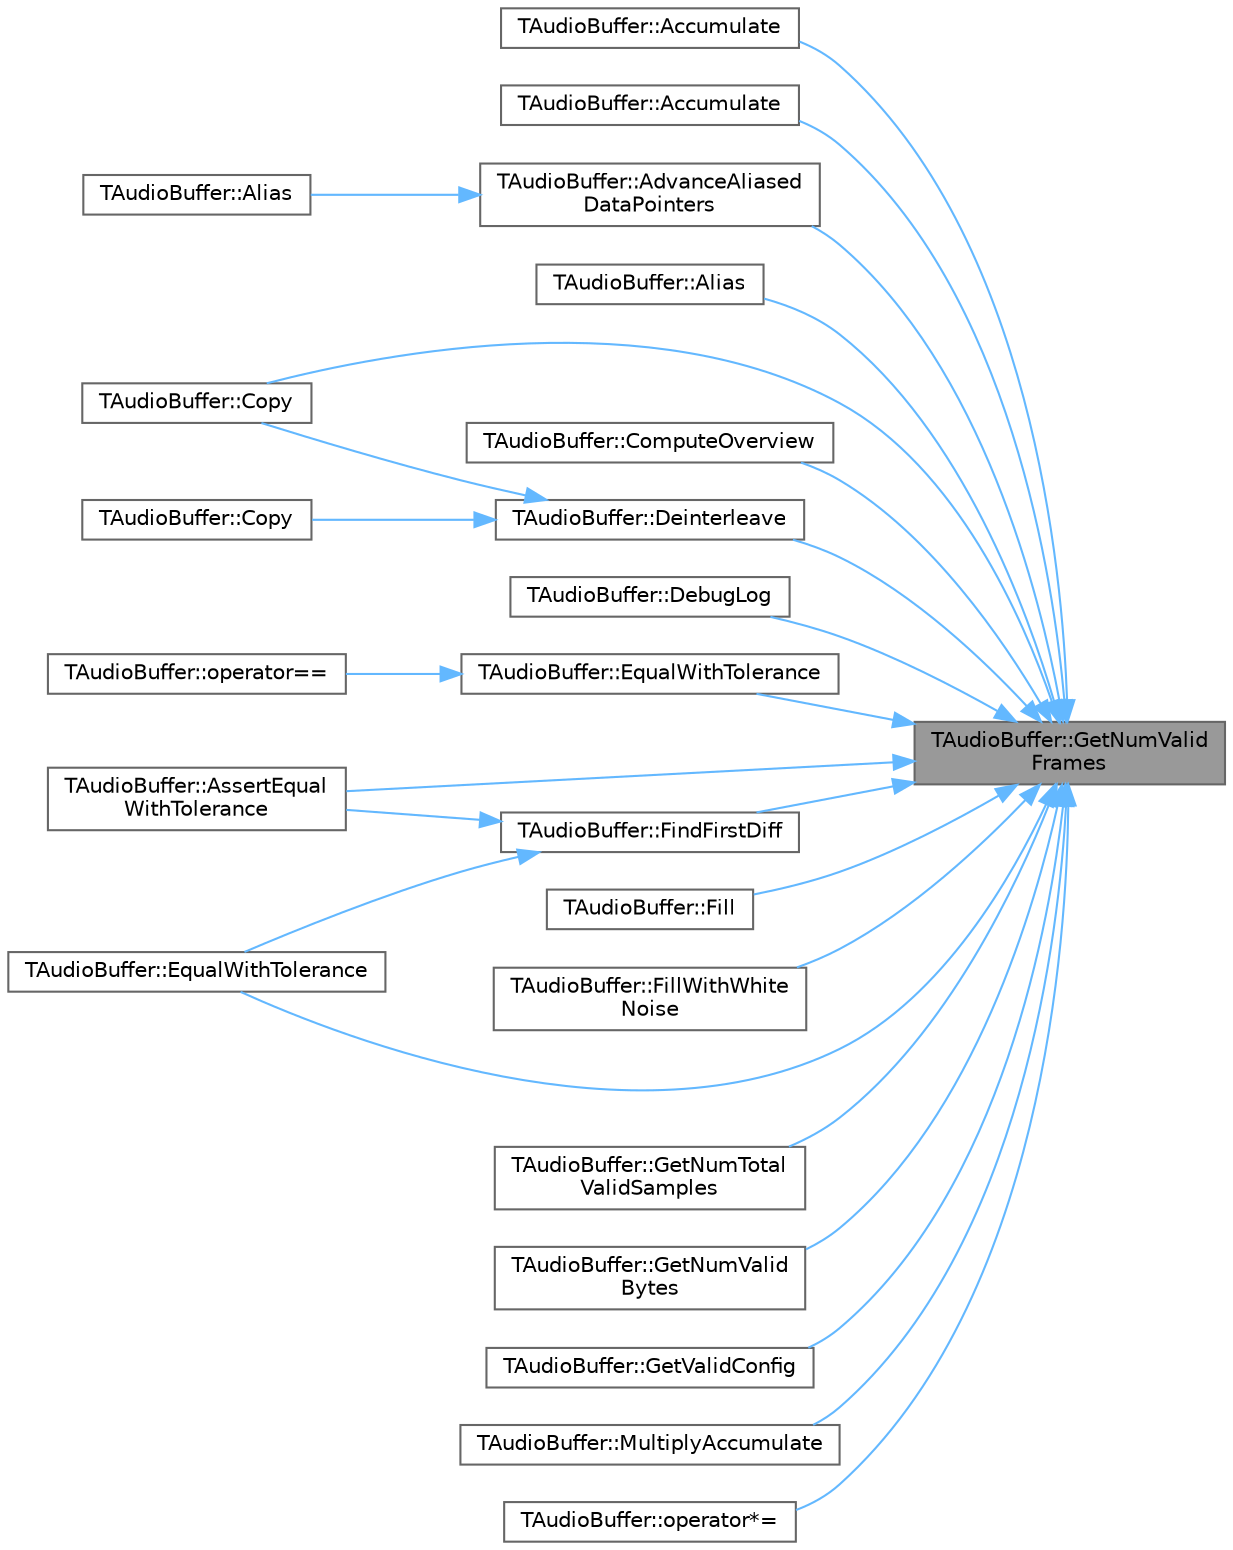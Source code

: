 digraph "TAudioBuffer::GetNumValidFrames"
{
 // INTERACTIVE_SVG=YES
 // LATEX_PDF_SIZE
  bgcolor="transparent";
  edge [fontname=Helvetica,fontsize=10,labelfontname=Helvetica,labelfontsize=10];
  node [fontname=Helvetica,fontsize=10,shape=box,height=0.2,width=0.4];
  rankdir="RL";
  Node1 [id="Node000001",label="TAudioBuffer::GetNumValid\lFrames",height=0.2,width=0.4,color="gray40", fillcolor="grey60", style="filled", fontcolor="black",tooltip=" "];
  Node1 -> Node2 [id="edge1_Node000001_Node000002",dir="back",color="steelblue1",style="solid",tooltip=" "];
  Node2 [id="Node000002",label="TAudioBuffer::Accumulate",height=0.2,width=0.4,color="grey40", fillcolor="white", style="filled",URL="$d6/d2f/classTAudioBuffer.html#a487a29c6b8b938d057b512c18e5cb555",tooltip=" "];
  Node1 -> Node3 [id="edge2_Node000001_Node000003",dir="back",color="steelblue1",style="solid",tooltip=" "];
  Node3 [id="Node000003",label="TAudioBuffer::Accumulate",height=0.2,width=0.4,color="grey40", fillcolor="white", style="filled",URL="$d6/d2f/classTAudioBuffer.html#adf8c0037dc190a7bff4b2d3819d5a0aa",tooltip=" "];
  Node1 -> Node4 [id="edge3_Node000001_Node000004",dir="back",color="steelblue1",style="solid",tooltip=" "];
  Node4 [id="Node000004",label="TAudioBuffer::AdvanceAliased\lDataPointers",height=0.2,width=0.4,color="grey40", fillcolor="white", style="filled",URL="$d6/d2f/classTAudioBuffer.html#a684b0336ed1574c680a6556b775336f1",tooltip=" "];
  Node4 -> Node5 [id="edge4_Node000004_Node000005",dir="back",color="steelblue1",style="solid",tooltip=" "];
  Node5 [id="Node000005",label="TAudioBuffer::Alias",height=0.2,width=0.4,color="grey40", fillcolor="white", style="filled",URL="$d6/d2f/classTAudioBuffer.html#a76d184425a80313403701d9fd885aaa7",tooltip=" "];
  Node1 -> Node6 [id="edge5_Node000001_Node000006",dir="back",color="steelblue1",style="solid",tooltip=" "];
  Node6 [id="Node000006",label="TAudioBuffer::Alias",height=0.2,width=0.4,color="grey40", fillcolor="white", style="filled",URL="$d6/d2f/classTAudioBuffer.html#af1485ebe29f21efbcb8f05b5a5a3f67f",tooltip=" "];
  Node1 -> Node7 [id="edge6_Node000001_Node000007",dir="back",color="steelblue1",style="solid",tooltip=" "];
  Node7 [id="Node000007",label="TAudioBuffer::AssertEqual\lWithTolerance",height=0.2,width=0.4,color="grey40", fillcolor="white", style="filled",URL="$d6/d2f/classTAudioBuffer.html#aaa4857812c7012b3ffc8d747639c629a",tooltip=" "];
  Node1 -> Node8 [id="edge7_Node000001_Node000008",dir="back",color="steelblue1",style="solid",tooltip=" "];
  Node8 [id="Node000008",label="TAudioBuffer::ComputeOverview",height=0.2,width=0.4,color="grey40", fillcolor="white", style="filled",URL="$d6/d2f/classTAudioBuffer.html#aa153f4ad0b27cc05b81eb92413043f40",tooltip=" "];
  Node1 -> Node9 [id="edge8_Node000001_Node000009",dir="back",color="steelblue1",style="solid",tooltip=" "];
  Node9 [id="Node000009",label="TAudioBuffer::Copy",height=0.2,width=0.4,color="grey40", fillcolor="white", style="filled",URL="$d6/d2f/classTAudioBuffer.html#a10bd1ca99aa9fa51a40cf5dcc74e3640",tooltip=" "];
  Node1 -> Node10 [id="edge9_Node000001_Node000010",dir="back",color="steelblue1",style="solid",tooltip=" "];
  Node10 [id="Node000010",label="TAudioBuffer::DebugLog",height=0.2,width=0.4,color="grey40", fillcolor="white", style="filled",URL="$d6/d2f/classTAudioBuffer.html#ab3281edef14edb9d7aec9ed5c5d2f386",tooltip=" "];
  Node1 -> Node11 [id="edge10_Node000001_Node000011",dir="back",color="steelblue1",style="solid",tooltip=" "];
  Node11 [id="Node000011",label="TAudioBuffer::Deinterleave",height=0.2,width=0.4,color="grey40", fillcolor="white", style="filled",URL="$d6/d2f/classTAudioBuffer.html#adfdd4306cd083d9359819e9b8e31967e",tooltip=" "];
  Node11 -> Node12 [id="edge11_Node000011_Node000012",dir="back",color="steelblue1",style="solid",tooltip=" "];
  Node12 [id="Node000012",label="TAudioBuffer::Copy",height=0.2,width=0.4,color="grey40", fillcolor="white", style="filled",URL="$d6/d2f/classTAudioBuffer.html#af12fae149416f72f1fa354594d8c591f",tooltip=" "];
  Node11 -> Node9 [id="edge12_Node000011_Node000009",dir="back",color="steelblue1",style="solid",tooltip=" "];
  Node1 -> Node13 [id="edge13_Node000001_Node000013",dir="back",color="steelblue1",style="solid",tooltip=" "];
  Node13 [id="Node000013",label="TAudioBuffer::EqualWithTolerance",height=0.2,width=0.4,color="grey40", fillcolor="white", style="filled",URL="$d6/d2f/classTAudioBuffer.html#a0f383e937623ad06789d67a50c948adb",tooltip=" "];
  Node1 -> Node14 [id="edge14_Node000001_Node000014",dir="back",color="steelblue1",style="solid",tooltip=" "];
  Node14 [id="Node000014",label="TAudioBuffer::EqualWithTolerance",height=0.2,width=0.4,color="grey40", fillcolor="white", style="filled",URL="$d6/d2f/classTAudioBuffer.html#a4211669a65282b0cfe0b238574c8bab1",tooltip=" "];
  Node14 -> Node15 [id="edge15_Node000014_Node000015",dir="back",color="steelblue1",style="solid",tooltip=" "];
  Node15 [id="Node000015",label="TAudioBuffer::operator==",height=0.2,width=0.4,color="grey40", fillcolor="white", style="filled",URL="$d6/d2f/classTAudioBuffer.html#af921601d5e83029d9f5d23df54267e65",tooltip=" "];
  Node1 -> Node16 [id="edge16_Node000001_Node000016",dir="back",color="steelblue1",style="solid",tooltip=" "];
  Node16 [id="Node000016",label="TAudioBuffer::Fill",height=0.2,width=0.4,color="grey40", fillcolor="white", style="filled",URL="$d6/d2f/classTAudioBuffer.html#a3775670b514b65577d0ee8bdd7765565",tooltip=" "];
  Node1 -> Node17 [id="edge17_Node000001_Node000017",dir="back",color="steelblue1",style="solid",tooltip=" "];
  Node17 [id="Node000017",label="TAudioBuffer::FillWithWhite\lNoise",height=0.2,width=0.4,color="grey40", fillcolor="white", style="filled",URL="$d6/d2f/classTAudioBuffer.html#ab0fff8eb34e45265addcf8d69ac4f6a4",tooltip="fill the buffer with white noise this function only works for buffers of floats."];
  Node1 -> Node18 [id="edge18_Node000001_Node000018",dir="back",color="steelblue1",style="solid",tooltip=" "];
  Node18 [id="Node000018",label="TAudioBuffer::FindFirstDiff",height=0.2,width=0.4,color="grey40", fillcolor="white", style="filled",URL="$d6/d2f/classTAudioBuffer.html#a3e6916f44ccdc73c884111cf95ac5d53",tooltip=" "];
  Node18 -> Node7 [id="edge19_Node000018_Node000007",dir="back",color="steelblue1",style="solid",tooltip=" "];
  Node18 -> Node13 [id="edge20_Node000018_Node000013",dir="back",color="steelblue1",style="solid",tooltip=" "];
  Node1 -> Node19 [id="edge21_Node000001_Node000019",dir="back",color="steelblue1",style="solid",tooltip=" "];
  Node19 [id="Node000019",label="TAudioBuffer::GetNumTotal\lValidSamples",height=0.2,width=0.4,color="grey40", fillcolor="white", style="filled",URL="$d6/d2f/classTAudioBuffer.html#af6ebb32ae317874cf59fb9f4faabdecb",tooltip=" "];
  Node1 -> Node20 [id="edge22_Node000001_Node000020",dir="back",color="steelblue1",style="solid",tooltip=" "];
  Node20 [id="Node000020",label="TAudioBuffer::GetNumValid\lBytes",height=0.2,width=0.4,color="grey40", fillcolor="white", style="filled",URL="$d6/d2f/classTAudioBuffer.html#ae98d59655feb88f96d0b50ff5abf613d",tooltip=" "];
  Node1 -> Node21 [id="edge23_Node000001_Node000021",dir="back",color="steelblue1",style="solid",tooltip=" "];
  Node21 [id="Node000021",label="TAudioBuffer::GetValidConfig",height=0.2,width=0.4,color="grey40", fillcolor="white", style="filled",URL="$d6/d2f/classTAudioBuffer.html#a363ff32ab4181204a966bf4495d8f2cc",tooltip=" "];
  Node1 -> Node22 [id="edge24_Node000001_Node000022",dir="back",color="steelblue1",style="solid",tooltip=" "];
  Node22 [id="Node000022",label="TAudioBuffer::MultiplyAccumulate",height=0.2,width=0.4,color="grey40", fillcolor="white", style="filled",URL="$d6/d2f/classTAudioBuffer.html#a161f13cfd4891c2c26e42e1815e453eb",tooltip=" "];
  Node1 -> Node23 [id="edge25_Node000001_Node000023",dir="back",color="steelblue1",style="solid",tooltip=" "];
  Node23 [id="Node000023",label="TAudioBuffer::operator*=",height=0.2,width=0.4,color="grey40", fillcolor="white", style="filled",URL="$d6/d2f/classTAudioBuffer.html#a97c0e8004b4404f2bcf28db03f5f6979",tooltip=" "];
}
